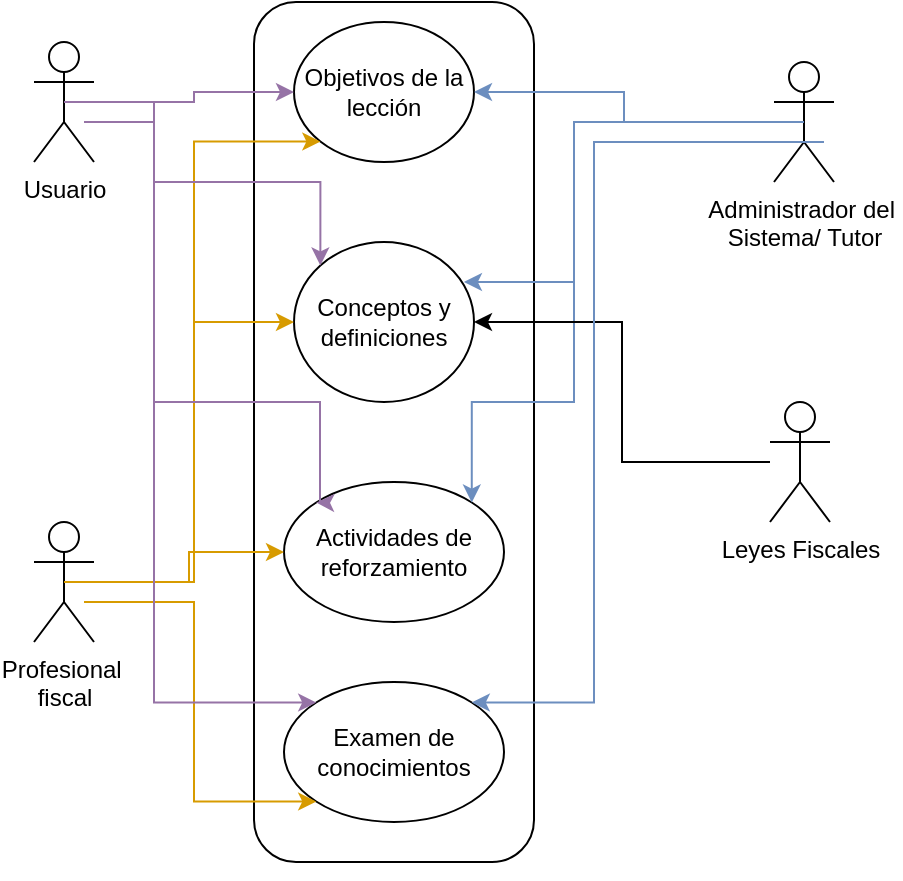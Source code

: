 <mxfile version="12.6.5" type="device"><diagram id="VlcNgdMxAHd7t4jrwora" name="Página-1"><mxGraphModel dx="846" dy="494" grid="1" gridSize="10" guides="1" tooltips="1" connect="1" arrows="1" fold="1" page="1" pageScale="1" pageWidth="827" pageHeight="1169" math="0" shadow="0"><root><mxCell id="0"/><mxCell id="1" parent="0"/><mxCell id="6AR6f_h3jLLX2x6Vhz1S-10" value="" style="rounded=1;whiteSpace=wrap;html=1;fillColor=none;" parent="1" vertex="1"><mxGeometry x="140" y="40" width="140" height="430" as="geometry"/></mxCell><mxCell id="6AR6f_h3jLLX2x6Vhz1S-2" value="Objetivos de la lección" style="ellipse;whiteSpace=wrap;html=1;" parent="1" vertex="1"><mxGeometry x="160" y="50" width="90" height="70" as="geometry"/></mxCell><mxCell id="6AR6f_h3jLLX2x6Vhz1S-8" value="Conceptos y definiciones" style="ellipse;whiteSpace=wrap;html=1;" parent="1" vertex="1"><mxGeometry x="160" y="160" width="90" height="80" as="geometry"/></mxCell><mxCell id="6AR6f_h3jLLX2x6Vhz1S-9" value="Actividades de reforzamiento" style="ellipse;whiteSpace=wrap;html=1;" parent="1" vertex="1"><mxGeometry x="155" y="280" width="110" height="70" as="geometry"/></mxCell><mxCell id="6AR6f_h3jLLX2x6Vhz1S-16" value="" style="edgeStyle=orthogonalEdgeStyle;rounded=0;orthogonalLoop=1;jettySize=auto;html=1;fillColor=#e1d5e7;strokeColor=#9673a6;" parent="1" source="6AR6f_h3jLLX2x6Vhz1S-12" target="6AR6f_h3jLLX2x6Vhz1S-2" edge="1"><mxGeometry relative="1" as="geometry"/></mxCell><mxCell id="6AR6f_h3jLLX2x6Vhz1S-12" value="Usuario" style="shape=umlActor;verticalLabelPosition=bottom;labelBackgroundColor=#ffffff;verticalAlign=top;html=1;outlineConnect=0;fillColor=none;" parent="1" vertex="1"><mxGeometry x="30" y="60" width="30" height="60" as="geometry"/></mxCell><mxCell id="6AR6f_h3jLLX2x6Vhz1S-28" value="" style="edgeStyle=orthogonalEdgeStyle;rounded=0;orthogonalLoop=1;jettySize=auto;html=1;entryX=0;entryY=1;entryDx=0;entryDy=0;exitX=0.5;exitY=0.5;exitDx=0;exitDy=0;exitPerimeter=0;fillColor=#ffe6cc;strokeColor=#d79b00;" parent="1" source="6AR6f_h3jLLX2x6Vhz1S-13" target="6AR6f_h3jLLX2x6Vhz1S-2" edge="1"><mxGeometry relative="1" as="geometry"><Array as="points"><mxPoint x="110" y="330"/><mxPoint x="110" y="110"/></Array></mxGeometry></mxCell><mxCell id="6AR6f_h3jLLX2x6Vhz1S-34" value="" style="edgeStyle=orthogonalEdgeStyle;rounded=0;orthogonalLoop=1;jettySize=auto;html=1;entryX=0;entryY=0.5;entryDx=0;entryDy=0;exitX=0.5;exitY=0.5;exitDx=0;exitDy=0;exitPerimeter=0;fillColor=#ffe6cc;strokeColor=#d79b00;" parent="1" source="6AR6f_h3jLLX2x6Vhz1S-13" target="6AR6f_h3jLLX2x6Vhz1S-9" edge="1"><mxGeometry relative="1" as="geometry"/></mxCell><mxCell id="6AR6f_h3jLLX2x6Vhz1S-13" value="Profesional&amp;nbsp;&lt;br&gt;fiscal" style="shape=umlActor;verticalLabelPosition=bottom;labelBackgroundColor=#ffffff;verticalAlign=top;html=1;outlineConnect=0;fillColor=none;" parent="1" vertex="1"><mxGeometry x="30" y="300" width="30" height="60" as="geometry"/></mxCell><mxCell id="6AR6f_h3jLLX2x6Vhz1S-29" value="" style="edgeStyle=orthogonalEdgeStyle;rounded=0;orthogonalLoop=1;jettySize=auto;html=1;fillColor=#dae8fc;strokeColor=#6c8ebf;" parent="1" source="6AR6f_h3jLLX2x6Vhz1S-14" target="6AR6f_h3jLLX2x6Vhz1S-2" edge="1"><mxGeometry relative="1" as="geometry"/></mxCell><mxCell id="6AR6f_h3jLLX2x6Vhz1S-14" value="Administrador del&amp;nbsp;&lt;br&gt;Sistema/ Tutor" style="shape=umlActor;verticalLabelPosition=bottom;labelBackgroundColor=#ffffff;verticalAlign=top;html=1;outlineConnect=0;fillColor=none;" parent="1" vertex="1"><mxGeometry x="400" y="70" width="30" height="60" as="geometry"/></mxCell><mxCell id="6AR6f_h3jLLX2x6Vhz1S-36" value="" style="edgeStyle=orthogonalEdgeStyle;rounded=0;orthogonalLoop=1;jettySize=auto;html=1;entryX=0;entryY=0.5;entryDx=0;entryDy=0;exitX=0.5;exitY=0.5;exitDx=0;exitDy=0;exitPerimeter=0;fillColor=#ffe6cc;strokeColor=#d79b00;" parent="1" source="6AR6f_h3jLLX2x6Vhz1S-13" target="6AR6f_h3jLLX2x6Vhz1S-8" edge="1"><mxGeometry relative="1" as="geometry"><mxPoint x="65" y="330" as="sourcePoint"/><mxPoint x="170" y="275" as="targetPoint"/></mxGeometry></mxCell><mxCell id="6AR6f_h3jLLX2x6Vhz1S-38" value="" style="edgeStyle=orthogonalEdgeStyle;rounded=0;orthogonalLoop=1;jettySize=auto;html=1;entryX=0.944;entryY=0.25;entryDx=0;entryDy=0;entryPerimeter=0;exitX=0.5;exitY=0.5;exitDx=0;exitDy=0;exitPerimeter=0;fillColor=#dae8fc;strokeColor=#6c8ebf;" parent="1" source="6AR6f_h3jLLX2x6Vhz1S-14" target="6AR6f_h3jLLX2x6Vhz1S-8" edge="1"><mxGeometry relative="1" as="geometry"><mxPoint x="380" y="110" as="sourcePoint"/><mxPoint x="260" y="95" as="targetPoint"/><Array as="points"><mxPoint x="300" y="100"/><mxPoint x="300" y="180"/></Array></mxGeometry></mxCell><mxCell id="6AR6f_h3jLLX2x6Vhz1S-39" value="" style="edgeStyle=orthogonalEdgeStyle;rounded=0;orthogonalLoop=1;jettySize=auto;html=1;entryX=1;entryY=0;entryDx=0;entryDy=0;exitX=0.5;exitY=0.5;exitDx=0;exitDy=0;exitPerimeter=0;fillColor=#dae8fc;strokeColor=#6c8ebf;" parent="1" source="6AR6f_h3jLLX2x6Vhz1S-14" target="6AR6f_h3jLLX2x6Vhz1S-9" edge="1"><mxGeometry relative="1" as="geometry"><mxPoint x="390" y="120" as="sourcePoint"/><mxPoint x="254.96" y="160" as="targetPoint"/><Array as="points"><mxPoint x="300" y="100"/><mxPoint x="300" y="240"/></Array></mxGeometry></mxCell><mxCell id="6AR6f_h3jLLX2x6Vhz1S-46" value="" style="edgeStyle=orthogonalEdgeStyle;rounded=0;orthogonalLoop=1;jettySize=auto;html=1;fillColor=#e1d5e7;strokeColor=#9673a6;entryX=0;entryY=0;entryDx=0;entryDy=0;exitX=0.5;exitY=0.5;exitDx=0;exitDy=0;exitPerimeter=0;" parent="1" source="6AR6f_h3jLLX2x6Vhz1S-12" target="6AR6f_h3jLLX2x6Vhz1S-9" edge="1"><mxGeometry relative="1" as="geometry"><mxPoint x="80" y="110" as="sourcePoint"/><mxPoint x="183.18" y="330.251" as="targetPoint"/><Array as="points"><mxPoint x="90" y="90"/><mxPoint x="90" y="240"/><mxPoint x="173" y="240"/></Array></mxGeometry></mxCell><mxCell id="6AR6f_h3jLLX2x6Vhz1S-50" value="" style="edgeStyle=orthogonalEdgeStyle;rounded=0;orthogonalLoop=1;jettySize=auto;html=1;fillColor=#e1d5e7;strokeColor=#9673a6;entryX=0;entryY=0;entryDx=0;entryDy=0;exitX=0.5;exitY=0.5;exitDx=0;exitDy=0;exitPerimeter=0;" parent="1" target="6AR6f_h3jLLX2x6Vhz1S-8" edge="1"><mxGeometry relative="1" as="geometry"><mxPoint x="55" y="100" as="sourcePoint"/><mxPoint x="183.18" y="280.251" as="targetPoint"/><Array as="points"><mxPoint x="90" y="100"/><mxPoint x="90" y="130"/><mxPoint x="173" y="130"/></Array></mxGeometry></mxCell><mxCell id="NKbdaM72cl7yVw1GQZJN-1" value="Examen de conocimientos" style="ellipse;whiteSpace=wrap;html=1;" vertex="1" parent="1"><mxGeometry x="155" y="380" width="110" height="70" as="geometry"/></mxCell><mxCell id="NKbdaM72cl7yVw1GQZJN-2" style="edgeStyle=orthogonalEdgeStyle;rounded=0;orthogonalLoop=1;jettySize=auto;html=1;exitX=0.5;exitY=1;exitDx=0;exitDy=0;" edge="1" parent="1" source="6AR6f_h3jLLX2x6Vhz1S-10" target="6AR6f_h3jLLX2x6Vhz1S-10"><mxGeometry relative="1" as="geometry"/></mxCell><mxCell id="NKbdaM72cl7yVw1GQZJN-6" value="" style="edgeStyle=orthogonalEdgeStyle;rounded=0;orthogonalLoop=1;jettySize=auto;html=1;" edge="1" parent="1" source="NKbdaM72cl7yVw1GQZJN-3" target="6AR6f_h3jLLX2x6Vhz1S-8"><mxGeometry relative="1" as="geometry"><mxPoint x="318" y="270" as="targetPoint"/></mxGeometry></mxCell><mxCell id="NKbdaM72cl7yVw1GQZJN-3" value="Leyes Fiscales" style="shape=umlActor;verticalLabelPosition=bottom;labelBackgroundColor=#ffffff;verticalAlign=top;html=1;outlineConnect=0;fillColor=none;" vertex="1" parent="1"><mxGeometry x="398" y="240" width="30" height="60" as="geometry"/></mxCell><mxCell id="NKbdaM72cl7yVw1GQZJN-8" value="" style="edgeStyle=orthogonalEdgeStyle;rounded=0;orthogonalLoop=1;jettySize=auto;html=1;entryX=1;entryY=0;entryDx=0;entryDy=0;exitX=0.5;exitY=0.5;exitDx=0;exitDy=0;exitPerimeter=0;fillColor=#dae8fc;strokeColor=#6c8ebf;" edge="1" parent="1" target="NKbdaM72cl7yVw1GQZJN-1"><mxGeometry relative="1" as="geometry"><mxPoint x="425" y="110" as="sourcePoint"/><mxPoint x="258.891" y="300.251" as="targetPoint"/><Array as="points"><mxPoint x="310" y="110"/><mxPoint x="310" y="390"/></Array></mxGeometry></mxCell><mxCell id="NKbdaM72cl7yVw1GQZJN-9" value="" style="edgeStyle=orthogonalEdgeStyle;rounded=0;orthogonalLoop=1;jettySize=auto;html=1;entryX=0;entryY=1;entryDx=0;entryDy=0;exitX=0.5;exitY=0.5;exitDx=0;exitDy=0;exitPerimeter=0;fillColor=#ffe6cc;strokeColor=#d79b00;" edge="1" parent="1" target="NKbdaM72cl7yVw1GQZJN-1"><mxGeometry relative="1" as="geometry"><mxPoint x="55" y="340" as="sourcePoint"/><mxPoint x="165" y="325" as="targetPoint"/><Array as="points"><mxPoint x="110" y="340"/><mxPoint x="110" y="440"/></Array></mxGeometry></mxCell><mxCell id="NKbdaM72cl7yVw1GQZJN-10" value="" style="edgeStyle=orthogonalEdgeStyle;rounded=0;orthogonalLoop=1;jettySize=auto;html=1;fillColor=#e1d5e7;strokeColor=#9673a6;entryX=0;entryY=0;entryDx=0;entryDy=0;exitX=0.5;exitY=0.5;exitDx=0;exitDy=0;exitPerimeter=0;" edge="1" parent="1" target="NKbdaM72cl7yVw1GQZJN-1"><mxGeometry relative="1" as="geometry"><mxPoint x="55" y="100" as="sourcePoint"/><mxPoint x="181.109" y="300.251" as="targetPoint"/><Array as="points"><mxPoint x="90" y="100"/><mxPoint x="90" y="390"/></Array></mxGeometry></mxCell></root></mxGraphModel></diagram></mxfile>